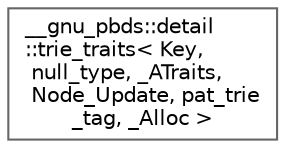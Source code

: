 digraph "Graphical Class Hierarchy"
{
 // LATEX_PDF_SIZE
  bgcolor="transparent";
  edge [fontname=Helvetica,fontsize=10,labelfontname=Helvetica,labelfontsize=10];
  node [fontname=Helvetica,fontsize=10,shape=box,height=0.2,width=0.4];
  rankdir="LR";
  Node0 [id="Node000000",label="__gnu_pbds::detail\l::trie_traits\< Key,\l null_type, _ATraits,\l Node_Update, pat_trie\l_tag, _Alloc \>",height=0.2,width=0.4,color="grey40", fillcolor="white", style="filled",URL="$struct____gnu__pbds_1_1detail_1_1trie__traits_3_01_key_00_01null__type_00_01___a_traits_00_01_noa6336b7950021ab828e2dade00ad8cfd.html",tooltip=" "];
}

